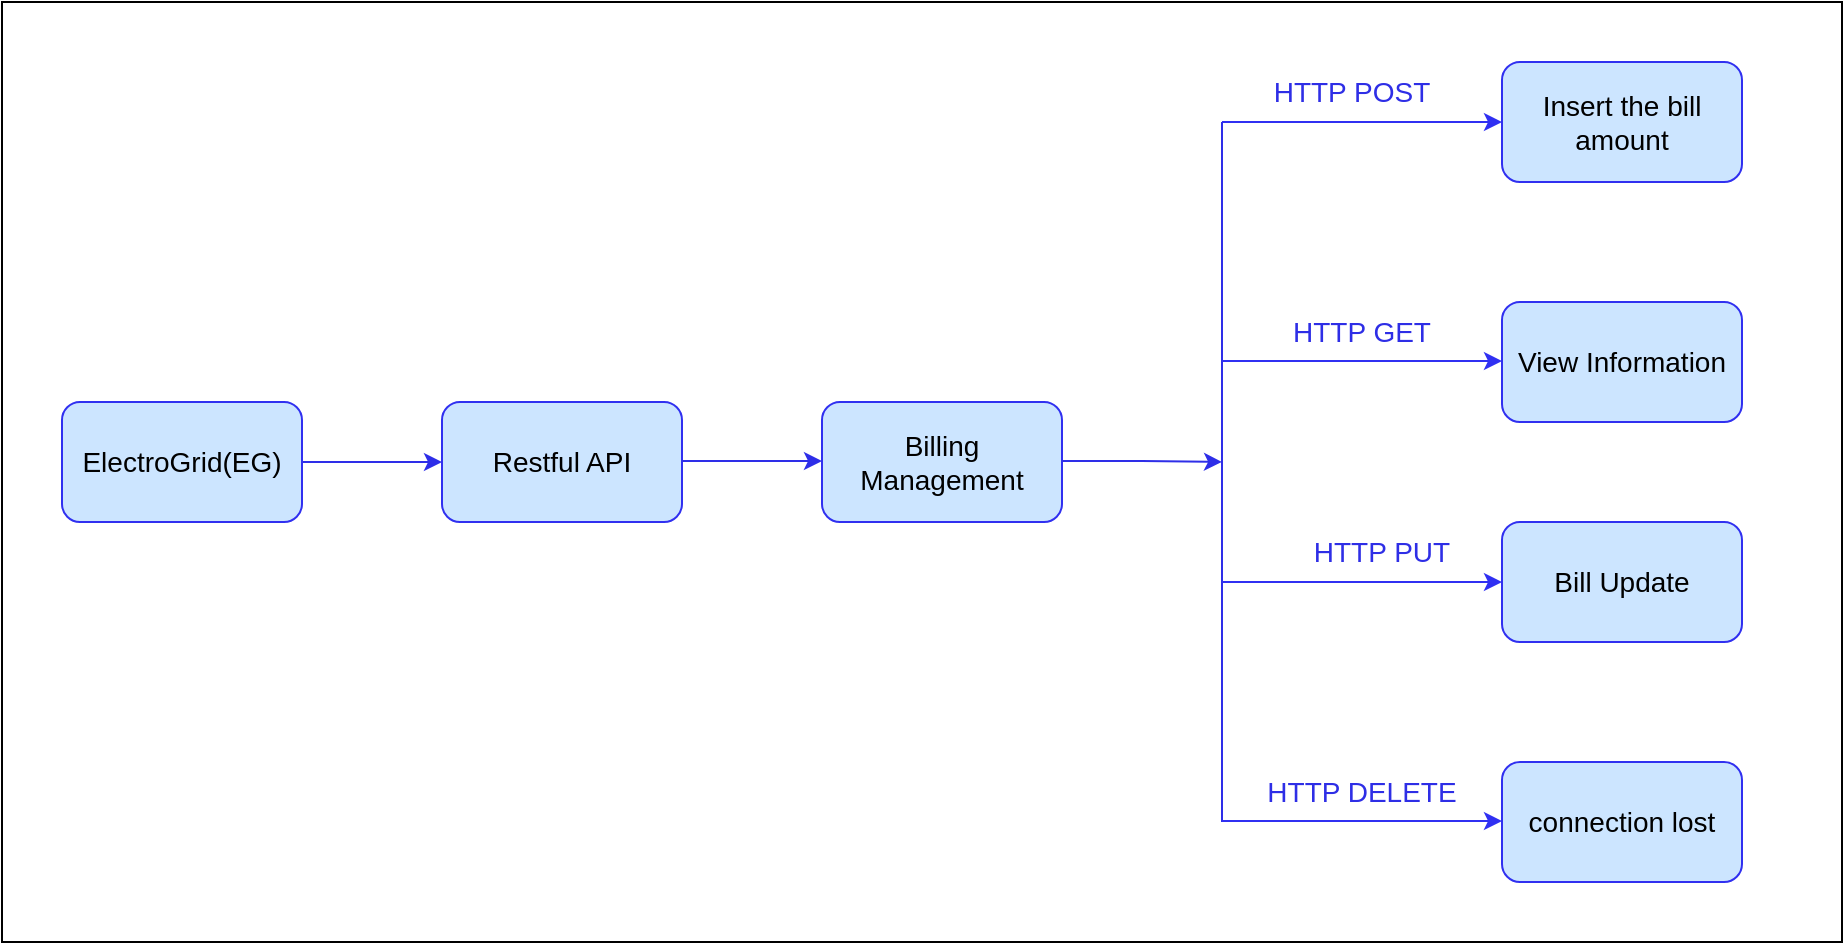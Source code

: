 <mxfile version="17.4.6" type="device"><diagram id="bmyieEUJRrfukkX9HT11" name="Page-1"><mxGraphModel dx="1298" dy="611" grid="1" gridSize="10" guides="1" tooltips="1" connect="1" arrows="1" fold="1" page="1" pageScale="1" pageWidth="850" pageHeight="1100" math="0" shadow="0"><root><mxCell id="0"/><mxCell id="1" parent="0"/><mxCell id="rc8DQT848dbiRHt38niy-121" value="" style="edgeStyle=orthogonalEdgeStyle;rounded=0;orthogonalLoop=1;jettySize=auto;html=1;fontSize=14;strokeColor=#2E2EE8;" edge="1" parent="1" source="rc8DQT848dbiRHt38niy-122" target="rc8DQT848dbiRHt38niy-123"><mxGeometry relative="1" as="geometry"/></mxCell><mxCell id="rc8DQT848dbiRHt38niy-122" value="ElectroGrid(EG)" style="rounded=1;whiteSpace=wrap;html=1;shadow=0;glass=0;fontSize=14;fillColor=#cce5ff;strokeColor=#3030F0;" vertex="1" parent="1"><mxGeometry x="80" y="250" width="120" height="60" as="geometry"/></mxCell><mxCell id="rc8DQT848dbiRHt38niy-123" value="Restful API" style="rounded=1;whiteSpace=wrap;html=1;shadow=0;glass=0;fontSize=14;fillColor=#cce5ff;strokeColor=#3030F0;" vertex="1" parent="1"><mxGeometry x="270" y="250" width="120" height="60" as="geometry"/></mxCell><mxCell id="rc8DQT848dbiRHt38niy-124" value="" style="edgeStyle=orthogonalEdgeStyle;rounded=0;orthogonalLoop=1;jettySize=auto;html=1;fontSize=14;strokeColor=#2E2EE8;" edge="1" parent="1"><mxGeometry relative="1" as="geometry"><mxPoint x="390" y="279.5" as="sourcePoint"/><mxPoint x="460" y="279.5" as="targetPoint"/></mxGeometry></mxCell><mxCell id="rc8DQT848dbiRHt38niy-125" value="Billing Management" style="rounded=1;whiteSpace=wrap;html=1;shadow=0;glass=0;fontSize=14;fillColor=#cce5ff;strokeColor=#3030F0;" vertex="1" parent="1"><mxGeometry x="460" y="250" width="120" height="60" as="geometry"/></mxCell><mxCell id="rc8DQT848dbiRHt38niy-126" value="" style="edgeStyle=orthogonalEdgeStyle;rounded=0;orthogonalLoop=1;jettySize=auto;html=1;fontSize=14;strokeColor=#2E2EE8;" edge="1" parent="1"><mxGeometry relative="1" as="geometry"><mxPoint x="580" y="279.5" as="sourcePoint"/><mxPoint x="660" y="280" as="targetPoint"/><Array as="points"><mxPoint x="620" y="280"/><mxPoint x="660" y="280"/></Array></mxGeometry></mxCell><mxCell id="rc8DQT848dbiRHt38niy-127" value="" style="endArrow=none;html=1;rounded=0;fontSize=14;strokeColor=#2E2EE8;" edge="1" parent="1"><mxGeometry width="50" height="50" relative="1" as="geometry"><mxPoint x="660" y="460" as="sourcePoint"/><mxPoint x="660" y="110" as="targetPoint"/></mxGeometry></mxCell><mxCell id="rc8DQT848dbiRHt38niy-128" value="Insert the bill amount" style="rounded=1;whiteSpace=wrap;html=1;shadow=0;glass=0;fontSize=14;fillColor=#cce5ff;strokeColor=#3030F0;container=0;" vertex="1" parent="1"><mxGeometry x="800" y="80" width="120" height="60" as="geometry"/></mxCell><mxCell id="rc8DQT848dbiRHt38niy-129" value="View Information" style="rounded=1;whiteSpace=wrap;html=1;shadow=0;glass=0;fontSize=14;fillColor=#cce5ff;strokeColor=#3030F0;" vertex="1" parent="1"><mxGeometry x="800" y="200" width="120" height="60" as="geometry"/></mxCell><mxCell id="rc8DQT848dbiRHt38niy-130" value="Bill Update" style="rounded=1;whiteSpace=wrap;html=1;shadow=0;glass=0;fontSize=14;fillColor=#cce5ff;strokeColor=#3030F0;" vertex="1" parent="1"><mxGeometry x="800" y="310" width="120" height="60" as="geometry"/></mxCell><mxCell id="rc8DQT848dbiRHt38niy-131" value="connection lost" style="rounded=1;whiteSpace=wrap;html=1;shadow=0;glass=0;fontSize=14;fillColor=#cce5ff;strokeColor=#3030F0;" vertex="1" parent="1"><mxGeometry x="800" y="430" width="120" height="60" as="geometry"/></mxCell><mxCell id="rc8DQT848dbiRHt38niy-132" value="" style="endArrow=none;html=1;rounded=0;exitX=0;exitY=0.5;exitDx=0;exitDy=0;strokeColor=#3030F2;startArrow=classic;startFill=1;fontSize=14;" edge="1" parent="1" source="rc8DQT848dbiRHt38niy-128"><mxGeometry width="50" height="50" relative="1" as="geometry"><mxPoint x="500" y="300" as="sourcePoint"/><mxPoint x="660" y="110" as="targetPoint"/></mxGeometry></mxCell><mxCell id="rc8DQT848dbiRHt38niy-133" value="" style="endArrow=none;html=1;rounded=0;exitX=0;exitY=0.5;exitDx=0;exitDy=0;strokeColor=#3030F2;startArrow=classic;startFill=1;fontSize=14;" edge="1" parent="1"><mxGeometry width="50" height="50" relative="1" as="geometry"><mxPoint x="800" y="229.5" as="sourcePoint"/><mxPoint x="660" y="229.5" as="targetPoint"/></mxGeometry></mxCell><mxCell id="rc8DQT848dbiRHt38niy-134" value="" style="endArrow=none;html=1;rounded=0;exitX=0;exitY=0.5;exitDx=0;exitDy=0;strokeColor=#3030F2;startArrow=classic;startFill=1;fontSize=14;" edge="1" parent="1"><mxGeometry width="50" height="50" relative="1" as="geometry"><mxPoint x="800" y="340" as="sourcePoint"/><mxPoint x="660" y="340" as="targetPoint"/></mxGeometry></mxCell><mxCell id="rc8DQT848dbiRHt38niy-135" value="" style="endArrow=none;html=1;rounded=0;exitX=0;exitY=0.5;exitDx=0;exitDy=0;strokeColor=#3030F2;startArrow=classic;startFill=1;fontSize=14;" edge="1" parent="1"><mxGeometry width="50" height="50" relative="1" as="geometry"><mxPoint x="800" y="459.5" as="sourcePoint"/><mxPoint x="660" y="459.5" as="targetPoint"/></mxGeometry></mxCell><mxCell id="rc8DQT848dbiRHt38niy-136" value="&lt;font color=&quot;#2e2ee6&quot; style=&quot;font-size: 14px;&quot;&gt;HTTP POST&lt;/font&gt;" style="text;html=1;strokeColor=none;fillColor=none;align=center;verticalAlign=middle;whiteSpace=wrap;rounded=0;fontSize=14;" vertex="1" parent="1"><mxGeometry x="680" y="80" width="90" height="30" as="geometry"/></mxCell><mxCell id="rc8DQT848dbiRHt38niy-137" value="&lt;font color=&quot;#2e2ee6&quot; style=&quot;font-size: 14px;&quot;&gt;HTTP GET&lt;/font&gt;" style="text;html=1;strokeColor=none;fillColor=none;align=center;verticalAlign=middle;whiteSpace=wrap;rounded=0;fontSize=14;" vertex="1" parent="1"><mxGeometry x="690" y="200" width="80" height="30" as="geometry"/></mxCell><mxCell id="rc8DQT848dbiRHt38niy-138" value="&lt;font color=&quot;#2e2ee6&quot; style=&quot;font-size: 14px;&quot;&gt;HTTP PUT&lt;/font&gt;" style="text;html=1;strokeColor=none;fillColor=none;align=center;verticalAlign=middle;whiteSpace=wrap;rounded=0;fontSize=14;" vertex="1" parent="1"><mxGeometry x="700" y="310" width="80" height="30" as="geometry"/></mxCell><mxCell id="rc8DQT848dbiRHt38niy-139" value="&lt;font color=&quot;#2e2ee6&quot; style=&quot;font-size: 14px;&quot;&gt;HTTP DELETE&lt;/font&gt;" style="text;html=1;strokeColor=none;fillColor=none;align=center;verticalAlign=middle;whiteSpace=wrap;rounded=0;fontSize=14;" vertex="1" parent="1"><mxGeometry x="680" y="430" width="100" height="30" as="geometry"/></mxCell><mxCell id="rc8DQT848dbiRHt38niy-140" value="" style="rounded=0;whiteSpace=wrap;html=1;fillColor=none;strokeColor=#000000;strokeWidth=1;fontColor=#2E2EE6;container=1;fontSize=14;" vertex="1" parent="1"><mxGeometry x="50" y="50" width="920" height="470" as="geometry"/></mxCell></root></mxGraphModel></diagram></mxfile>